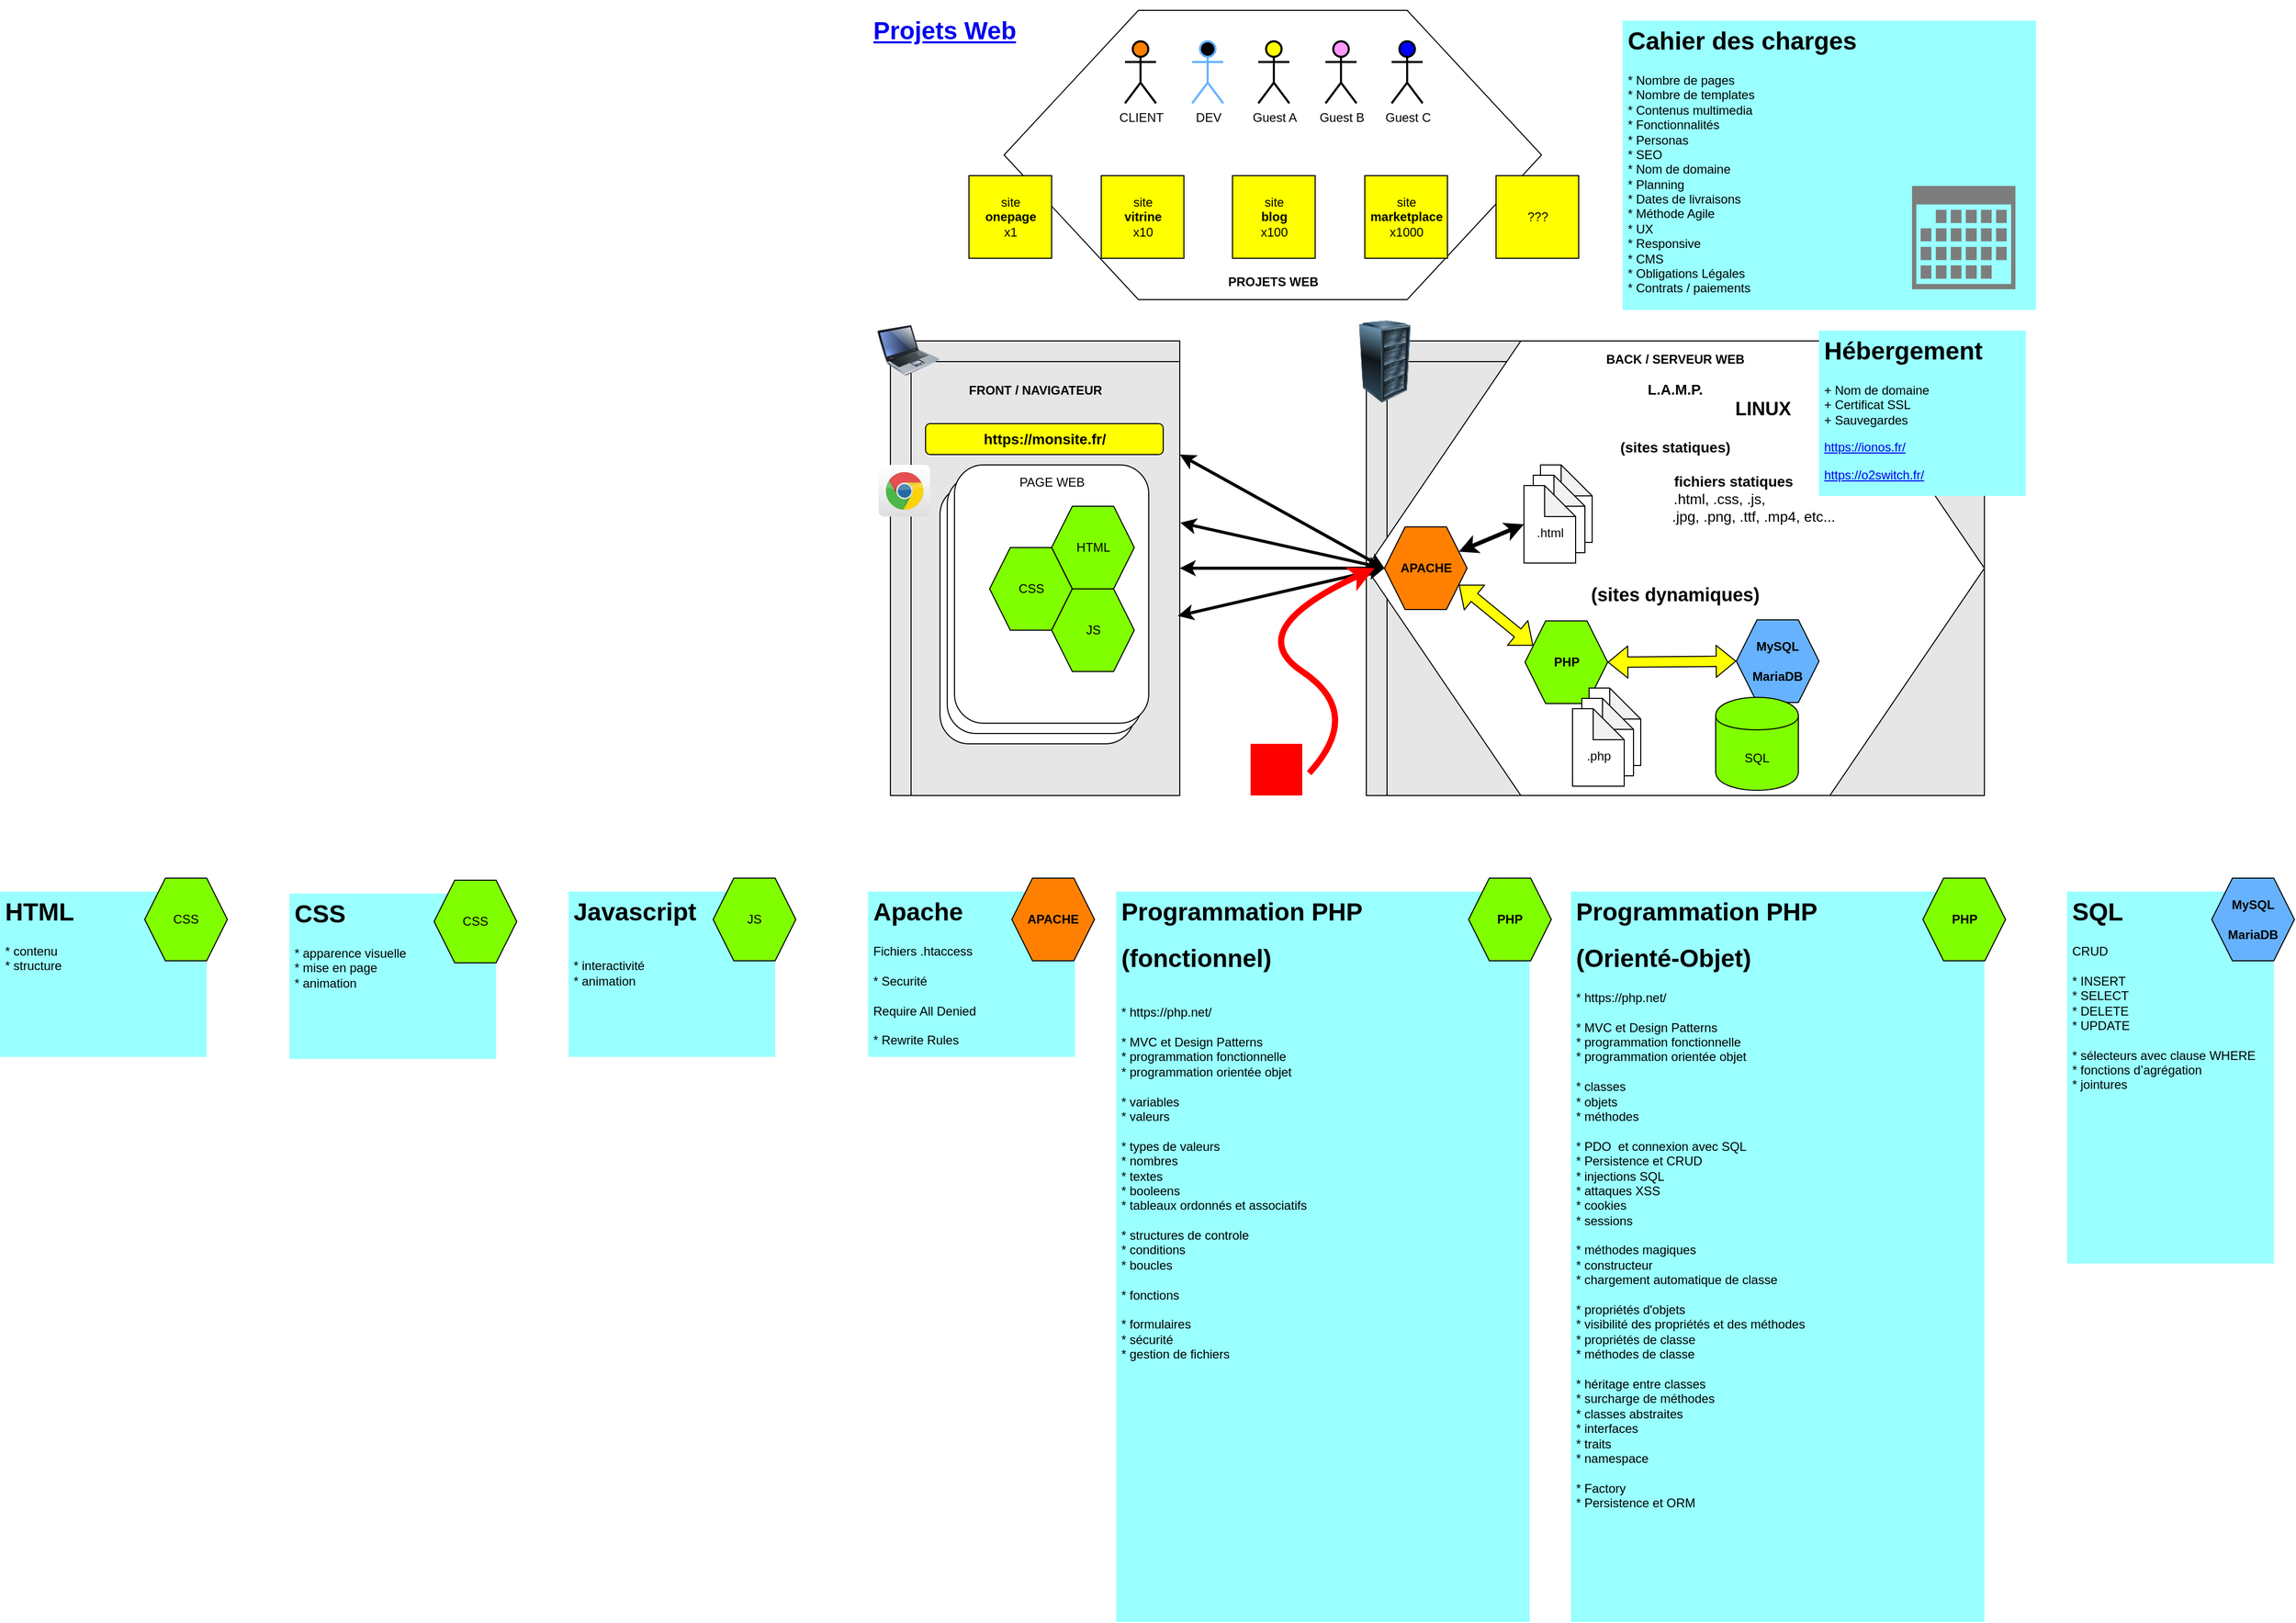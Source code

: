 <mxfile version="11.1.4" type="github"><diagram id="LGQ7TNda4Uk3I0i9Ta8V" name="projets-web"><mxGraphModel dx="2591" dy="785" grid="1" gridSize="10" guides="1" tooltips="1" connect="1" arrows="1" fold="1" page="1" pageScale="1" pageWidth="1169" pageHeight="827" math="0" shadow="0"><root><mxCell id="set0dshyqt2aYuOHUI5C-0"/><mxCell id="set0dshyqt2aYuOHUI5C-1" parent="set0dshyqt2aYuOHUI5C-0"/><mxCell id="zWEHrAFTo1xGrfuwHrVw-11" value="&lt;b&gt;FRONT / NAVIGATEUR&lt;br&gt;&lt;/b&gt;&lt;br&gt;&lt;br&gt;&lt;br&gt;&lt;br&gt;&lt;br&gt;&lt;br&gt;&lt;br&gt;&lt;br&gt;&lt;br&gt;&lt;br&gt;&lt;br&gt;&lt;br&gt;&lt;br&gt;&lt;br&gt;&lt;br&gt;&lt;br&gt;&lt;br&gt;&lt;br&gt;&lt;br&gt;&lt;br&gt;&lt;br&gt;&lt;br&gt;&lt;br&gt;&lt;br&gt;" style="shape=internalStorage;whiteSpace=wrap;html=1;backgroundOutline=1;fillColor=#E6E6E6;" parent="set0dshyqt2aYuOHUI5C-1" vertex="1"><mxGeometry x="61.5" y="360" width="280" height="440" as="geometry"/></mxCell><mxCell id="zWEHrAFTo1xGrfuwHrVw-12" value="" style="shape=internalStorage;whiteSpace=wrap;html=1;backgroundOutline=1;fillColor=#E6E6E6;" parent="set0dshyqt2aYuOHUI5C-1" vertex="1"><mxGeometry x="522" y="360" width="598" height="440" as="geometry"/></mxCell><mxCell id="PfbNOeLeNPkYObR6o-dw-0" value="&lt;b&gt;BACK / SERVEUR WEB&lt;br&gt;&lt;br&gt;&lt;font style=&quot;font-size: 14px&quot;&gt;L.A.M.P.&lt;br&gt;&lt;/font&gt;&lt;/b&gt;&lt;font&gt;&lt;b style=&quot;font-size: 18px&quot;&gt;&amp;nbsp; &amp;nbsp; &amp;nbsp; &amp;nbsp; &amp;nbsp; &amp;nbsp; &amp;nbsp; &amp;nbsp; &amp;nbsp; &amp;nbsp; &amp;nbsp; &amp;nbsp; &amp;nbsp; &amp;nbsp; &amp;nbsp; &amp;nbsp; &amp;nbsp; LINUX&lt;br&gt;&lt;/b&gt;&lt;font style=&quot;font-size: 14px&quot;&gt;&lt;b&gt;&lt;br&gt;(sites statiques)&lt;br&gt;&lt;br&gt;&amp;nbsp; &amp;nbsp; &amp;nbsp; &amp;nbsp; &amp;nbsp; &amp;nbsp; &amp;nbsp; &amp;nbsp; &amp;nbsp; &amp;nbsp; &amp;nbsp; &amp;nbsp; &amp;nbsp; &amp;nbsp; &amp;nbsp;fichiers statiques&lt;br&gt;&lt;/b&gt;&amp;nbsp; &amp;nbsp; &amp;nbsp; &amp;nbsp; &amp;nbsp; &amp;nbsp; &amp;nbsp; &amp;nbsp; &amp;nbsp; &amp;nbsp; &amp;nbsp; .html, .css, .js, &lt;br&gt;&amp;nbsp; &amp;nbsp; &amp;nbsp; &amp;nbsp; &amp;nbsp; &amp;nbsp; &amp;nbsp; &amp;nbsp; &amp;nbsp; &amp;nbsp; &amp;nbsp; &amp;nbsp; &amp;nbsp; &amp;nbsp; &amp;nbsp; &amp;nbsp; &amp;nbsp; &amp;nbsp; &amp;nbsp; &amp;nbsp;.jpg, .png, .ttf, .mp4, etc...&lt;br&gt;&lt;/font&gt;&lt;br&gt;&lt;br&gt;&lt;br&gt;&lt;br&gt;&lt;font style=&quot;font-size: 18px&quot;&gt;&lt;b&gt;(sites dynamiques)&lt;br&gt;&lt;/b&gt;&lt;/font&gt;&lt;/font&gt;&lt;br&gt;&lt;br&gt;&lt;br&gt;&lt;br&gt;&lt;br&gt;&lt;br&gt;&lt;br&gt;&lt;br&gt;&lt;br&gt;&lt;br&gt;&lt;br&gt;&lt;br&gt;" style="shape=hexagon;perimeter=hexagonPerimeter2;whiteSpace=wrap;html=1;" vertex="1" parent="set0dshyqt2aYuOHUI5C-1"><mxGeometry x="522" y="360" width="598" height="440" as="geometry"/></mxCell><mxCell id="zWEHrAFTo1xGrfuwHrVw-24" value="&lt;br&gt;&lt;br&gt;&lt;br&gt;&lt;br&gt;&lt;br&gt;&lt;br&gt;&lt;br&gt;&lt;br&gt;&lt;br&gt;&lt;br&gt;&lt;br&gt;&lt;br&gt;&lt;br&gt;&lt;br&gt;&lt;br&gt;&lt;br&gt;&lt;br&gt;&lt;b&gt;PROJETS WEB&lt;/b&gt;" style="shape=hexagon;perimeter=hexagonPerimeter2;whiteSpace=wrap;html=1;" parent="set0dshyqt2aYuOHUI5C-1" vertex="1"><mxGeometry x="171.5" y="40" width="520" height="280" as="geometry"/></mxCell><mxCell id="zWEHrAFTo1xGrfuwHrVw-0" value="site &lt;br&gt;&lt;b&gt;vitrine&lt;br&gt;&lt;/b&gt;x10" style="whiteSpace=wrap;html=1;aspect=fixed;fillColor=#FFFF00;" parent="set0dshyqt2aYuOHUI5C-1" vertex="1"><mxGeometry x="265.5" y="200" width="80" height="80" as="geometry"/></mxCell><mxCell id="zWEHrAFTo1xGrfuwHrVw-1" value="site &lt;br&gt;&lt;b&gt;blog&lt;br&gt;&lt;/b&gt;x100" style="whiteSpace=wrap;html=1;aspect=fixed;fillColor=#FFFF00;" parent="set0dshyqt2aYuOHUI5C-1" vertex="1"><mxGeometry x="392.5" y="200" width="80" height="80" as="geometry"/></mxCell><mxCell id="zWEHrAFTo1xGrfuwHrVw-2" value="site &lt;br&gt;&lt;b&gt;onepage&lt;br&gt;&lt;/b&gt;x1" style="whiteSpace=wrap;html=1;aspect=fixed;fillColor=#FFFF00;" parent="set0dshyqt2aYuOHUI5C-1" vertex="1"><mxGeometry x="137.5" y="200" width="80" height="80" as="geometry"/></mxCell><mxCell id="zWEHrAFTo1xGrfuwHrVw-3" value="site &lt;b&gt;marketplace&lt;/b&gt;&lt;br&gt;x1000" style="whiteSpace=wrap;html=1;aspect=fixed;fillColor=#FFFF00;" parent="set0dshyqt2aYuOHUI5C-1" vertex="1"><mxGeometry x="520.5" y="200" width="80" height="80" as="geometry"/></mxCell><mxCell id="zWEHrAFTo1xGrfuwHrVw-4" value="CLIENT" style="shape=umlActor;verticalLabelPosition=bottom;labelBackgroundColor=#ffffff;verticalAlign=top;html=1;outlineConnect=0;fillColor=#FF8000;strokeWidth=2;" parent="set0dshyqt2aYuOHUI5C-1" vertex="1"><mxGeometry x="288.5" y="70" width="30" height="60" as="geometry"/></mxCell><mxCell id="zWEHrAFTo1xGrfuwHrVw-5" value="DEV" style="shape=umlActor;verticalLabelPosition=bottom;labelBackgroundColor=#ffffff;verticalAlign=top;html=1;outlineConnect=0;strokeColor=#66B2FF;fillColor=#000000;strokeWidth=2;" parent="set0dshyqt2aYuOHUI5C-1" vertex="1"><mxGeometry x="353.5" y="70" width="30" height="60" as="geometry"/></mxCell><mxCell id="zWEHrAFTo1xGrfuwHrVw-13" value="&lt;b&gt;APACHE&lt;/b&gt;" style="shape=hexagon;perimeter=hexagonPerimeter2;whiteSpace=wrap;html=1;fillColor=#FF8000;" parent="set0dshyqt2aYuOHUI5C-1" vertex="1"><mxGeometry x="539.5" y="540" width="80" height="80" as="geometry"/></mxCell><mxCell id="zWEHrAFTo1xGrfuwHrVw-18" value="Guest A" style="shape=umlActor;verticalLabelPosition=bottom;labelBackgroundColor=#ffffff;verticalAlign=top;html=1;outlineConnect=0;fillColor=#FFFF00;strokeWidth=2;" parent="set0dshyqt2aYuOHUI5C-1" vertex="1"><mxGeometry x="417.5" y="70" width="30" height="60" as="geometry"/></mxCell><mxCell id="zWEHrAFTo1xGrfuwHrVw-19" value="Guest C" style="shape=umlActor;verticalLabelPosition=bottom;labelBackgroundColor=#ffffff;verticalAlign=top;html=1;outlineConnect=0;fillColor=#0000FF;strokeWidth=2;" parent="set0dshyqt2aYuOHUI5C-1" vertex="1"><mxGeometry x="546.5" y="70" width="30" height="60" as="geometry"/></mxCell><mxCell id="zWEHrAFTo1xGrfuwHrVw-20" value="Guest B" style="shape=umlActor;verticalLabelPosition=bottom;labelBackgroundColor=#ffffff;verticalAlign=top;html=1;outlineConnect=0;fillColor=#FF99FF;strokeWidth=2;" parent="set0dshyqt2aYuOHUI5C-1" vertex="1"><mxGeometry x="482.5" y="70" width="30" height="60" as="geometry"/></mxCell><mxCell id="PfbNOeLeNPkYObR6o-dw-2" value="" style="endArrow=classic;startArrow=classic;html=1;entryX=0;entryY=0.5;entryDx=0;entryDy=0;exitX=1;exitY=0.25;exitDx=0;exitDy=0;strokeWidth=3;" edge="1" parent="set0dshyqt2aYuOHUI5C-1" source="zWEHrAFTo1xGrfuwHrVw-11" target="zWEHrAFTo1xGrfuwHrVw-13"><mxGeometry width="50" height="50" relative="1" as="geometry"><mxPoint x="61.5" y="870" as="sourcePoint"/><mxPoint x="111.5" y="820" as="targetPoint"/></mxGeometry></mxCell><mxCell id="PfbNOeLeNPkYObR6o-dw-3" value="" style="endArrow=classic;startArrow=classic;html=1;exitX=0.993;exitY=0.605;exitDx=0;exitDy=0;exitPerimeter=0;entryX=0;entryY=0.5;entryDx=0;entryDy=0;strokeWidth=3;" edge="1" parent="set0dshyqt2aYuOHUI5C-1" source="zWEHrAFTo1xGrfuwHrVw-11" target="zWEHrAFTo1xGrfuwHrVw-13"><mxGeometry width="50" height="50" relative="1" as="geometry"><mxPoint x="348.42" y="571.2" as="sourcePoint"/><mxPoint x="521.5" y="600" as="targetPoint"/></mxGeometry></mxCell><mxCell id="PfbNOeLeNPkYObR6o-dw-4" value="" style="endArrow=classic;startArrow=classic;html=1;entryX=0;entryY=0.5;entryDx=0;entryDy=0;exitX=1;exitY=0.5;exitDx=0;exitDy=0;strokeWidth=3;" edge="1" parent="set0dshyqt2aYuOHUI5C-1" source="zWEHrAFTo1xGrfuwHrVw-11" target="zWEHrAFTo1xGrfuwHrVw-13"><mxGeometry width="50" height="50" relative="1" as="geometry"><mxPoint x="348.42" y="571.2" as="sourcePoint"/><mxPoint x="531.5" y="610" as="targetPoint"/></mxGeometry></mxCell><mxCell id="PfbNOeLeNPkYObR6o-dw-8" value="" style="shape=flexArrow;endArrow=classic;startArrow=classic;html=1;entryX=0;entryY=0.25;entryDx=0;entryDy=0;exitX=1;exitY=0.75;exitDx=0;exitDy=0;fillColor=#FFFF00;" edge="1" parent="set0dshyqt2aYuOHUI5C-1" source="zWEHrAFTo1xGrfuwHrVw-13" target="zWEHrAFTo1xGrfuwHrVw-9"><mxGeometry width="50" height="50" relative="1" as="geometry"><mxPoint x="61.5" y="870" as="sourcePoint"/><mxPoint x="111.5" y="820" as="targetPoint"/></mxGeometry></mxCell><mxCell id="PfbNOeLeNPkYObR6o-dw-31" value="" style="group" vertex="1" connectable="0" parent="set0dshyqt2aYuOHUI5C-1"><mxGeometry x="674.5" y="480" width="66" height="95" as="geometry"/></mxCell><mxCell id="PfbNOeLeNPkYObR6o-dw-32" value="" style="shape=note;whiteSpace=wrap;html=1;backgroundOutline=1;darkOpacity=0.05;" vertex="1" parent="PfbNOeLeNPkYObR6o-dw-31"><mxGeometry x="16" width="50" height="75" as="geometry"/></mxCell><mxCell id="PfbNOeLeNPkYObR6o-dw-33" value="" style="shape=note;whiteSpace=wrap;html=1;backgroundOutline=1;darkOpacity=0.05;" vertex="1" parent="PfbNOeLeNPkYObR6o-dw-31"><mxGeometry x="9" y="10" width="50" height="75" as="geometry"/></mxCell><mxCell id="PfbNOeLeNPkYObR6o-dw-34" value="&lt;br&gt;.html" style="shape=note;whiteSpace=wrap;html=1;backgroundOutline=1;darkOpacity=0.05;" vertex="1" parent="PfbNOeLeNPkYObR6o-dw-31"><mxGeometry y="20" width="50" height="75" as="geometry"/></mxCell><mxCell id="PfbNOeLeNPkYObR6o-dw-36" value="" style="endArrow=classic;startArrow=classic;html=1;fillColor=#FFFF00;entryX=0;entryY=0.5;entryDx=0;entryDy=0;entryPerimeter=0;exitX=1;exitY=0.25;exitDx=0;exitDy=0;strokeWidth=4;" edge="1" parent="set0dshyqt2aYuOHUI5C-1" source="zWEHrAFTo1xGrfuwHrVw-13" target="PfbNOeLeNPkYObR6o-dw-34"><mxGeometry width="50" height="50" relative="1" as="geometry"><mxPoint x="61.5" y="870" as="sourcePoint"/><mxPoint x="111.5" y="820" as="targetPoint"/></mxGeometry></mxCell><mxCell id="PfbNOeLeNPkYObR6o-dw-40" value="???" style="whiteSpace=wrap;html=1;aspect=fixed;fillColor=#FFFF00;" vertex="1" parent="set0dshyqt2aYuOHUI5C-1"><mxGeometry x="647.5" y="200" width="80" height="80" as="geometry"/></mxCell><mxCell id="PfbNOeLeNPkYObR6o-dw-41" value="" style="dashed=0;outlineConnect=0;html=1;align=center;labelPosition=center;verticalLabelPosition=bottom;verticalAlign=top;shape=mxgraph.webicons.chrome;fillColor=#FFFFFF;gradientColor=#DFDEDE;aspect=fixed;" vertex="1" parent="set0dshyqt2aYuOHUI5C-1"><mxGeometry x="50" y="480" width="50" height="50" as="geometry"/></mxCell><mxCell id="PfbNOeLeNPkYObR6o-dw-42" value="" style="shape=image;html=1;verticalAlign=top;verticalLabelPosition=bottom;labelBackgroundColor=#ffffff;imageAspect=0;aspect=fixed;image=https://cdn1.iconfinder.com/data/icons/social-shade-rounded-rects/512/firefox-128.png;fillColor=#E6E6E6;" vertex="1" parent="set0dshyqt2aYuOHUI5C-1"><mxGeometry x="50" y="530" width="40" height="40" as="geometry"/></mxCell><mxCell id="PfbNOeLeNPkYObR6o-dw-44" value="" style="shape=image;html=1;verticalAlign=top;verticalLabelPosition=bottom;labelBackgroundColor=#ffffff;imageAspect=0;aspect=fixed;image=https://cdn0.iconfinder.com/data/icons/kameleon-free-pack-rounded/110/Smartphone-Message-128.png;fillColor=#E6E6E6;" vertex="1" parent="set0dshyqt2aYuOHUI5C-1"><mxGeometry x="312" y="340" width="60" height="60" as="geometry"/></mxCell><mxCell id="PfbNOeLeNPkYObR6o-dw-45" value="" style="image;html=1;labelBackgroundColor=#ffffff;image=img/lib/clip_art/computers/Laptop_128x128.png;fillColor=#E6E6E6;" vertex="1" parent="set0dshyqt2aYuOHUI5C-1"><mxGeometry x="49" y="339" width="60" height="60" as="geometry"/></mxCell><mxCell id="PfbNOeLeNPkYObR6o-dw-7" value="PAGE WEB&lt;br&gt;&lt;br&gt;&lt;br&gt;&lt;br&gt;&lt;br&gt;&lt;br&gt;&lt;br&gt;&lt;br&gt;&lt;br&gt;&lt;br&gt;&lt;br&gt;&lt;br&gt;&lt;br&gt;&lt;br&gt;&lt;br&gt;&lt;br&gt;" style="rounded=1;whiteSpace=wrap;html=1;" vertex="1" parent="set0dshyqt2aYuOHUI5C-1"><mxGeometry x="109.5" y="500" width="188" height="250" as="geometry"/></mxCell><mxCell id="PfbNOeLeNPkYObR6o-dw-6" value="PAGE WEB&lt;br&gt;&lt;br&gt;&lt;br&gt;&lt;br&gt;&lt;br&gt;&lt;br&gt;&lt;br&gt;&lt;br&gt;&lt;br&gt;&lt;br&gt;&lt;br&gt;&lt;br&gt;&lt;br&gt;&lt;br&gt;&lt;br&gt;&lt;br&gt;" style="rounded=1;whiteSpace=wrap;html=1;" vertex="1" parent="set0dshyqt2aYuOHUI5C-1"><mxGeometry x="116.5" y="490" width="188" height="250" as="geometry"/></mxCell><mxCell id="PfbNOeLeNPkYObR6o-dw-5" value="PAGE WEB&lt;br&gt;&lt;br&gt;&lt;br&gt;&lt;br&gt;&lt;br&gt;&lt;br&gt;&lt;br&gt;&lt;br&gt;&lt;br&gt;&lt;br&gt;&lt;br&gt;&lt;br&gt;&lt;br&gt;&lt;br&gt;&lt;br&gt;&lt;br&gt;" style="rounded=1;whiteSpace=wrap;html=1;" vertex="1" parent="set0dshyqt2aYuOHUI5C-1"><mxGeometry x="123.5" y="480" width="188" height="250" as="geometry"/></mxCell><mxCell id="zWEHrAFTo1xGrfuwHrVw-6" value="HTML" style="shape=hexagon;perimeter=hexagonPerimeter2;whiteSpace=wrap;html=1;fillColor=#80FF00;" parent="set0dshyqt2aYuOHUI5C-1" vertex="1"><mxGeometry x="217.5" y="520" width="80" height="80" as="geometry"/></mxCell><mxCell id="zWEHrAFTo1xGrfuwHrVw-7" value="CSS" style="shape=hexagon;perimeter=hexagonPerimeter2;whiteSpace=wrap;html=1;fillColor=#80FF00;" parent="set0dshyqt2aYuOHUI5C-1" vertex="1"><mxGeometry x="157.5" y="560" width="80" height="80" as="geometry"/></mxCell><mxCell id="zWEHrAFTo1xGrfuwHrVw-8" value="JS" style="shape=hexagon;perimeter=hexagonPerimeter2;whiteSpace=wrap;html=1;fillColor=#80FF00;" parent="set0dshyqt2aYuOHUI5C-1" vertex="1"><mxGeometry x="217.5" y="600" width="80" height="80" as="geometry"/></mxCell><mxCell id="zWEHrAFTo1xGrfuwHrVw-9" value="&lt;b&gt;PHP&lt;/b&gt;" style="shape=hexagon;perimeter=hexagonPerimeter2;whiteSpace=wrap;html=1;fillColor=#80FF00;" parent="set0dshyqt2aYuOHUI5C-1" vertex="1"><mxGeometry x="675.5" y="631" width="80" height="80" as="geometry"/></mxCell><mxCell id="PfbNOeLeNPkYObR6o-dw-9" value="" style="shape=flexArrow;endArrow=classic;startArrow=classic;html=1;entryX=0;entryY=0.5;entryDx=0;entryDy=0;exitX=1;exitY=0.5;exitDx=0;exitDy=0;fillColor=#FFFF00;" edge="1" parent="set0dshyqt2aYuOHUI5C-1" source="zWEHrAFTo1xGrfuwHrVw-9" target="zWEHrAFTo1xGrfuwHrVw-10"><mxGeometry width="50" height="50" relative="1" as="geometry"><mxPoint x="76.5" y="898" as="sourcePoint"/><mxPoint x="126.5" y="848" as="targetPoint"/></mxGeometry></mxCell><mxCell id="zWEHrAFTo1xGrfuwHrVw-10" value="&lt;b&gt;MySQL&lt;br&gt;&lt;br&gt;MariaDB&lt;/b&gt;" style="shape=hexagon;perimeter=hexagonPerimeter2;whiteSpace=wrap;html=1;fillColor=#66B2FF;" parent="set0dshyqt2aYuOHUI5C-1" vertex="1"><mxGeometry x="880" y="630" width="80" height="80" as="geometry"/></mxCell><mxCell id="PfbNOeLeNPkYObR6o-dw-10" value="SQL" style="shape=cylinder;whiteSpace=wrap;html=1;boundedLbl=1;backgroundOutline=1;fillColor=#80FF00;" vertex="1" parent="set0dshyqt2aYuOHUI5C-1"><mxGeometry x="860" y="705" width="80" height="90" as="geometry"/></mxCell><mxCell id="PfbNOeLeNPkYObR6o-dw-55" value="&lt;b&gt;&lt;font style=&quot;font-size: 14px&quot;&gt;https://monsite.fr/&lt;/font&gt;&lt;/b&gt;" style="rounded=1;whiteSpace=wrap;html=1;fillColor=#FFFF00;" vertex="1" parent="set0dshyqt2aYuOHUI5C-1"><mxGeometry x="95.5" y="440" width="230" height="30" as="geometry"/></mxCell><mxCell id="PfbNOeLeNPkYObR6o-dw-56" value="" style="endArrow=classic;startArrow=classic;html=1;entryX=0;entryY=0.5;entryDx=0;entryDy=0;exitX=1.002;exitY=0.4;exitDx=0;exitDy=0;exitPerimeter=0;strokeWidth=3;" edge="1" parent="set0dshyqt2aYuOHUI5C-1" source="zWEHrAFTo1xGrfuwHrVw-11" target="zWEHrAFTo1xGrfuwHrVw-13"><mxGeometry width="50" height="50" relative="1" as="geometry"><mxPoint x="352.9" y="411.8" as="sourcePoint"/><mxPoint x="549.5" y="590" as="targetPoint"/></mxGeometry></mxCell><mxCell id="PfbNOeLeNPkYObR6o-dw-57" value="" style="image;html=1;labelBackgroundColor=#ffffff;image=img/lib/clip_art/computers/Server_Rack_128x128.png;fillColor=#FFFF00;" vertex="1" parent="set0dshyqt2aYuOHUI5C-1"><mxGeometry x="500" y="340" width="80" height="80" as="geometry"/></mxCell><mxCell id="PfbNOeLeNPkYObR6o-dw-67" value="" style="shape=image;html=1;verticalAlign=top;verticalLabelPosition=bottom;labelBackgroundColor=#ffffff;imageAspect=0;aspect=fixed;image=https://cdn1.iconfinder.com/data/icons/customicondesign-office-shadow/128/Generate-tables.png;strokeColor=#FF0000;strokeWidth=2;fillColor=#FF0000;fontColor=#FF0000;" vertex="1" parent="set0dshyqt2aYuOHUI5C-1"><mxGeometry x="910" y="690" width="80" height="80" as="geometry"/></mxCell><mxCell id="PfbNOeLeNPkYObR6o-dw-30" value="" style="group" vertex="1" connectable="0" parent="set0dshyqt2aYuOHUI5C-1"><mxGeometry x="721.5" y="696" width="99.5" height="95" as="geometry"/></mxCell><mxCell id="PfbNOeLeNPkYObR6o-dw-11" value="" style="shape=note;whiteSpace=wrap;html=1;backgroundOutline=1;darkOpacity=0.05;" vertex="1" parent="PfbNOeLeNPkYObR6o-dw-30"><mxGeometry x="16" width="50" height="75" as="geometry"/></mxCell><mxCell id="PfbNOeLeNPkYObR6o-dw-12" value="" style="shape=note;whiteSpace=wrap;html=1;backgroundOutline=1;darkOpacity=0.05;" vertex="1" parent="PfbNOeLeNPkYObR6o-dw-30"><mxGeometry x="9" y="10" width="50" height="75" as="geometry"/></mxCell><mxCell id="PfbNOeLeNPkYObR6o-dw-13" value="&lt;br&gt;.php" style="shape=note;whiteSpace=wrap;html=1;backgroundOutline=1;darkOpacity=0.05;" vertex="1" parent="PfbNOeLeNPkYObR6o-dw-30"><mxGeometry y="20" width="50" height="75" as="geometry"/></mxCell><mxCell id="PfbNOeLeNPkYObR6o-dw-74" value="" style="shape=image;html=1;verticalAlign=top;verticalLabelPosition=bottom;labelBackgroundColor=#ffffff;imageAspect=0;aspect=fixed;image=https://cdn1.iconfinder.com/data/icons/bokbokstars-121-classic-stock-icons-1/128/gear-set.png;strokeColor=#FF0000;strokeWidth=2;fillColor=#FF0000;fontColor=#FF0000;" vertex="1" parent="set0dshyqt2aYuOHUI5C-1"><mxGeometry x="631.5" y="670" width="60" height="60" as="geometry"/></mxCell><mxCell id="PfbNOeLeNPkYObR6o-dw-72" value="" style="shape=image;html=1;verticalAlign=top;verticalLabelPosition=bottom;labelBackgroundColor=#ffffff;imageAspect=0;aspect=fixed;image=https://cdn1.iconfinder.com/data/icons/bokbokstars-121-classic-stock-icons-1/128/gear-set.png;strokeColor=#FF0000;strokeWidth=2;fillColor=#FF0000;fontColor=#FF0000;" vertex="1" parent="set0dshyqt2aYuOHUI5C-1"><mxGeometry x="668.5" y="680" width="80" height="80" as="geometry"/></mxCell><mxCell id="PfbNOeLeNPkYObR6o-dw-76" value="&lt;h1&gt;Cahier des charges&lt;/h1&gt;&lt;div&gt;* Nombre de pages&lt;/div&gt;&lt;div&gt;* Nombre de templates&lt;/div&gt;&lt;div&gt;* Contenus multimedia&lt;/div&gt;&lt;div&gt;* Fonctionnalités&lt;/div&gt;&lt;div&gt;* Personas&lt;/div&gt;&lt;div&gt;&lt;span&gt;* SEO&lt;/span&gt;&lt;br&gt;&lt;/div&gt;&lt;div&gt;&lt;span&gt;* Nom de domaine&lt;/span&gt;&lt;br&gt;&lt;/div&gt;&lt;div&gt;* Planning&lt;/div&gt;&lt;div&gt;* Dates de livraisons&lt;/div&gt;&lt;div&gt;* Méthode Agile&lt;/div&gt;&lt;div&gt;&lt;span&gt;* UX&lt;/span&gt;&lt;br&gt;&lt;/div&gt;&lt;div&gt;* Responsive&lt;/div&gt;&lt;div&gt;* CMS&lt;/div&gt;&lt;div&gt;* Obligations Légales&lt;/div&gt;&lt;div&gt;* Contrats / paiements&lt;/div&gt;&lt;div&gt;&lt;br&gt;&lt;/div&gt;" style="text;html=1;strokeColor=none;fillColor=#99FFFF;spacing=5;spacingTop=-20;whiteSpace=wrap;overflow=hidden;rounded=0;" vertex="1" parent="set0dshyqt2aYuOHUI5C-1"><mxGeometry x="770" y="50" width="400" height="280" as="geometry"/></mxCell><mxCell id="PfbNOeLeNPkYObR6o-dw-46" value="Cours" parent="set0dshyqt2aYuOHUI5C-0"/><mxCell id="PfbNOeLeNPkYObR6o-dw-47" value="&lt;h1&gt;Hébergement&lt;/h1&gt;&lt;div&gt;+ Nom de domaine&lt;/div&gt;&lt;div&gt;+ Certificat SSL&lt;/div&gt;&lt;div&gt;+ Sauvegardes&lt;/div&gt;&lt;p&gt;&lt;a href=&quot;https://ionos.fr/&quot;&gt;https://ionos.fr/&lt;/a&gt;&lt;/p&gt;&lt;p&gt;&lt;a href=&quot;https://o2switch.fr/&quot;&gt;https://o2switch.fr/&lt;/a&gt;&lt;/p&gt;&lt;p&gt;&lt;br&gt;&lt;/p&gt;" style="text;html=1;strokeColor=none;fillColor=#99FFFF;spacing=5;spacingTop=-20;whiteSpace=wrap;overflow=hidden;rounded=0;" vertex="1" parent="PfbNOeLeNPkYObR6o-dw-46"><mxGeometry x="960" y="350" width="200" height="160" as="geometry"/></mxCell><mxCell id="PfbNOeLeNPkYObR6o-dw-50" value="&lt;h1&gt;&lt;span&gt;&lt;a href=&quot;https://workodin.com/formation&quot;&gt;Projets Web&lt;/a&gt;&lt;/span&gt;&lt;/h1&gt;&lt;div&gt;&lt;br&gt;&lt;/div&gt;" style="text;html=1;strokeColor=none;fillColor=none;spacing=5;spacingTop=-20;whiteSpace=wrap;overflow=hidden;rounded=0;" vertex="1" parent="PfbNOeLeNPkYObR6o-dw-46"><mxGeometry x="40" y="40" width="200" height="200" as="geometry"/></mxCell><mxCell id="PfbNOeLeNPkYObR6o-dw-53" value="" style="shadow=0;dashed=0;html=1;strokeColor=none;labelPosition=center;verticalLabelPosition=bottom;verticalAlign=top;align=center;shape=mxgraph.mscae.general.calendar;fillColor=#7D7D7D;pointerEvents=1;" vertex="1" parent="PfbNOeLeNPkYObR6o-dw-46"><mxGeometry x="1050" y="210" width="100" height="100" as="geometry"/></mxCell><mxCell id="PfbNOeLeNPkYObR6o-dw-83" value="" style="group" vertex="1" connectable="0" parent="PfbNOeLeNPkYObR6o-dw-46"><mxGeometry x="40" y="880" width="219" height="173" as="geometry"/></mxCell><mxCell id="PfbNOeLeNPkYObR6o-dw-78" value="&lt;h1&gt;Apache&lt;/h1&gt;&lt;div&gt;Fichiers .htaccess&lt;/div&gt;&lt;div&gt;&lt;br&gt;&lt;/div&gt;&lt;div&gt;* Securité&lt;/div&gt;&lt;div&gt;&lt;br&gt;&lt;/div&gt;&lt;div&gt;Require All Denied&lt;/div&gt;&lt;div&gt;&lt;br&gt;&lt;/div&gt;&lt;div&gt;* Rewrite Rules&lt;/div&gt;" style="text;html=1;strokeColor=none;fillColor=#99FFFF;spacing=5;spacingTop=-20;whiteSpace=wrap;overflow=hidden;rounded=0;" vertex="1" parent="PfbNOeLeNPkYObR6o-dw-83"><mxGeometry y="13" width="200" height="160" as="geometry"/></mxCell><mxCell id="PfbNOeLeNPkYObR6o-dw-80" value="&lt;b&gt;APACHE&lt;/b&gt;" style="shape=hexagon;perimeter=hexagonPerimeter2;whiteSpace=wrap;html=1;fillColor=#FF8000;" vertex="1" parent="PfbNOeLeNPkYObR6o-dw-83"><mxGeometry x="139" width="80" height="80" as="geometry"/></mxCell><mxCell id="PfbNOeLeNPkYObR6o-dw-85" value="" style="group" vertex="1" connectable="0" parent="PfbNOeLeNPkYObR6o-dw-46"><mxGeometry x="1200" y="880" width="220" height="373" as="geometry"/></mxCell><mxCell id="PfbNOeLeNPkYObR6o-dw-79" value="&lt;h1&gt;&lt;span&gt;SQL&lt;/span&gt;&lt;/h1&gt;&lt;div&gt;CRUD&lt;/div&gt;&lt;div&gt;&lt;br&gt;&lt;/div&gt;&lt;div&gt;* INSERT&lt;/div&gt;&lt;div&gt;* SELECT&lt;/div&gt;&lt;div&gt;* DELETE&lt;/div&gt;&lt;div&gt;* UPDATE&lt;/div&gt;&lt;div&gt;&lt;br&gt;&lt;/div&gt;&lt;div&gt;* sélecteurs avec clause WHERE&lt;/div&gt;&lt;div&gt;* fonctions d’agrégation&lt;/div&gt;&lt;div&gt;* jointures&lt;/div&gt;" style="text;html=1;strokeColor=none;fillColor=#99FFFF;spacing=5;spacingTop=-20;whiteSpace=wrap;overflow=hidden;rounded=0;" vertex="1" parent="PfbNOeLeNPkYObR6o-dw-85"><mxGeometry y="13" width="200" height="360" as="geometry"/></mxCell><mxCell id="PfbNOeLeNPkYObR6o-dw-82" value="&lt;b&gt;MySQL&lt;br&gt;&lt;br&gt;MariaDB&lt;/b&gt;" style="shape=hexagon;perimeter=hexagonPerimeter2;whiteSpace=wrap;html=1;fillColor=#66B2FF;" vertex="1" parent="PfbNOeLeNPkYObR6o-dw-85"><mxGeometry x="140" width="80" height="80" as="geometry"/></mxCell><mxCell id="PfbNOeLeNPkYObR6o-dw-87" value="&lt;h1&gt;&lt;span&gt;Programmation PHP&amp;nbsp;&lt;/span&gt;&lt;/h1&gt;&lt;h1&gt;&lt;span&gt;(Orienté-Objet)&lt;/span&gt;&lt;/h1&gt;&lt;div&gt;&lt;span&gt;* https://php.net/&lt;/span&gt;&lt;/div&gt;&lt;div&gt;&lt;span&gt;&lt;br&gt;&lt;/span&gt;&lt;/div&gt;&lt;div&gt;&lt;span&gt;* MVC et Design Patterns&lt;/span&gt;&lt;/div&gt;&lt;div&gt;&lt;span&gt;* programmation fonctionnelle&lt;/span&gt;&lt;br&gt;&lt;/div&gt;&lt;div&gt;&lt;span style=&quot;font-size: 12px ; font-weight: 400&quot;&gt;* programmation orientée objet&lt;/span&gt;&lt;/div&gt;&lt;div&gt;&lt;span style=&quot;font-size: 12px ; font-weight: 400&quot;&gt;&lt;br&gt;&lt;/span&gt;&lt;/div&gt;&lt;div&gt;&lt;span&gt;* classes&lt;/span&gt;&lt;br&gt;&lt;/div&gt;&lt;div&gt;&lt;span style=&quot;font-size: 12px ; font-weight: 400&quot;&gt;* objets&lt;/span&gt;&lt;/div&gt;&lt;div&gt;&lt;span style=&quot;font-size: 12px ; font-weight: 400&quot;&gt;* méthodes&lt;/span&gt;&lt;/div&gt;&lt;div&gt;&lt;span style=&quot;font-size: 12px ; font-weight: 400&quot;&gt;&lt;br&gt;&lt;/span&gt;&lt;/div&gt;&lt;div&gt;&lt;div&gt;* PDO&amp;nbsp; et connexion avec SQL&lt;/div&gt;&lt;div&gt;* Persistence et CRUD&lt;/div&gt;&lt;div&gt;* injections SQL&lt;/div&gt;&lt;div&gt;* attaques XSS&lt;/div&gt;&lt;div&gt;* cookies&lt;/div&gt;&lt;div&gt;* sessions&lt;/div&gt;&lt;div&gt;&lt;br&gt;&lt;/div&gt;&lt;/div&gt;&lt;div&gt;&lt;span style=&quot;font-size: 12px ; font-weight: 400&quot;&gt;* méthodes magiques&lt;/span&gt;&lt;/div&gt;&lt;div&gt;&lt;span style=&quot;font-size: 12px ; font-weight: 400&quot;&gt;* constructeur&lt;/span&gt;&lt;/div&gt;&lt;div&gt;&lt;span style=&quot;font-size: 12px ; font-weight: 400&quot;&gt;* chargement automatique de classe&lt;/span&gt;&lt;/div&gt;&lt;div&gt;&lt;span style=&quot;font-size: 12px ; font-weight: 400&quot;&gt;&lt;br&gt;&lt;/span&gt;&lt;/div&gt;&lt;div&gt;&lt;span style=&quot;font-size: 12px ; font-weight: 400&quot;&gt;* propriétés d'objets&lt;/span&gt;&lt;/div&gt;&lt;div&gt;&lt;span style=&quot;font-size: 12px ; font-weight: 400&quot;&gt;* visibilité des propriétés et des méthodes&lt;/span&gt;&lt;/div&gt;&lt;div&gt;&lt;span style=&quot;font-size: 12px ; font-weight: 400&quot;&gt;* propriétés de classe&lt;/span&gt;&lt;/div&gt;&lt;div&gt;&lt;span style=&quot;font-size: 12px ; font-weight: 400&quot;&gt;* méthodes de classe&lt;/span&gt;&lt;/div&gt;&lt;div&gt;&lt;span style=&quot;font-size: 12px ; font-weight: 400&quot;&gt;&lt;br&gt;&lt;/span&gt;&lt;/div&gt;&lt;div&gt;&lt;span style=&quot;font-size: 12px ; font-weight: 400&quot;&gt;* héritage entre classes&lt;/span&gt;&lt;/div&gt;&lt;div&gt;&lt;span style=&quot;font-size: 12px ; font-weight: 400&quot;&gt;* surcharge de méthodes&lt;/span&gt;&lt;/div&gt;&lt;div&gt;&lt;span style=&quot;font-size: 12px ; font-weight: 400&quot;&gt;* classes abstraites&lt;/span&gt;&lt;/div&gt;&lt;div&gt;&lt;span style=&quot;font-size: 12px ; font-weight: 400&quot;&gt;* interfaces&lt;/span&gt;&lt;/div&gt;&lt;div&gt;&lt;span style=&quot;font-size: 12px ; font-weight: 400&quot;&gt;* traits&lt;/span&gt;&lt;/div&gt;&lt;div&gt;&lt;span style=&quot;font-size: 12px ; font-weight: 400&quot;&gt;* namespace&lt;/span&gt;&lt;/div&gt;&lt;div&gt;&lt;span style=&quot;font-size: 12px ; font-weight: 400&quot;&gt;&lt;br&gt;&lt;/span&gt;&lt;/div&gt;&lt;div&gt;&lt;span style=&quot;font-size: 12px ; font-weight: 400&quot;&gt;* Factory&lt;/span&gt;&lt;/div&gt;&lt;div&gt;&lt;span style=&quot;font-size: 12px ; font-weight: 400&quot;&gt;* Persistence et ORM&lt;/span&gt;&lt;/div&gt;&lt;div&gt;&lt;span style=&quot;font-size: 12px ; font-weight: 400&quot;&gt;&lt;br&gt;&lt;/span&gt;&lt;/div&gt;&lt;div&gt;&lt;span style=&quot;font-size: 12px ; font-weight: 400&quot;&gt;&lt;br&gt;&lt;/span&gt;&lt;/div&gt;" style="text;html=1;strokeColor=none;fillColor=#99FFFF;spacing=5;spacingTop=-20;whiteSpace=wrap;overflow=hidden;rounded=0;" vertex="1" parent="PfbNOeLeNPkYObR6o-dw-46"><mxGeometry x="720" y="893" width="400" height="707" as="geometry"/></mxCell><mxCell id="PfbNOeLeNPkYObR6o-dw-88" value="&lt;b&gt;PHP&lt;/b&gt;" style="shape=hexagon;perimeter=hexagonPerimeter2;whiteSpace=wrap;html=1;fillColor=#80FF00;" vertex="1" parent="PfbNOeLeNPkYObR6o-dw-46"><mxGeometry x="1060.5" y="880" width="80" height="80" as="geometry"/></mxCell><mxCell id="PfbNOeLeNPkYObR6o-dw-77" value="&lt;h1&gt;&lt;span&gt;Programmation PHP&amp;nbsp;&lt;/span&gt;&lt;/h1&gt;&lt;h1&gt;&lt;span&gt;(fonctionnel)&lt;/span&gt;&lt;/h1&gt;&lt;div&gt;&lt;span&gt;&lt;br&gt;&lt;/span&gt;&lt;/div&gt;&lt;div&gt;&lt;span&gt;* https://php.net/&lt;/span&gt;&lt;/div&gt;&lt;div&gt;&lt;span&gt;&lt;br&gt;&lt;/span&gt;&lt;/div&gt;&lt;div&gt;&lt;span&gt;* MVC et Design Patterns&lt;/span&gt;&lt;/div&gt;&lt;div&gt;&lt;span&gt;* programmation fonctionnelle&lt;/span&gt;&lt;br&gt;&lt;/div&gt;&lt;div&gt;&lt;span style=&quot;font-size: 12px ; font-weight: 400&quot;&gt;* programmation orientée objet&lt;/span&gt;&lt;/div&gt;&lt;div&gt;&lt;span style=&quot;font-size: 12px ; font-weight: 400&quot;&gt;&lt;br&gt;&lt;/span&gt;&lt;/div&gt;&lt;div&gt;&lt;span style=&quot;font-size: 12px ; font-weight: 400&quot;&gt;* variables&lt;/span&gt;&lt;/div&gt;&lt;div&gt;&lt;span style=&quot;font-size: 12px ; font-weight: 400&quot;&gt;* valeurs&lt;/span&gt;&lt;/div&gt;&lt;div&gt;&lt;span style=&quot;font-size: 12px ; font-weight: 400&quot;&gt;&lt;br&gt;&lt;/span&gt;&lt;/div&gt;&lt;div&gt;&lt;span style=&quot;font-size: 12px ; font-weight: 400&quot;&gt;* types de valeurs&lt;/span&gt;&lt;/div&gt;&lt;div&gt;&lt;span style=&quot;font-size: 12px ; font-weight: 400&quot;&gt;* nombres&lt;/span&gt;&lt;/div&gt;&lt;div&gt;&lt;span style=&quot;font-size: 12px ; font-weight: 400&quot;&gt;* textes&lt;/span&gt;&lt;/div&gt;&lt;div&gt;&lt;span style=&quot;font-size: 12px ; font-weight: 400&quot;&gt;* booleens&lt;/span&gt;&lt;/div&gt;&lt;div&gt;&lt;span style=&quot;font-size: 12px ; font-weight: 400&quot;&gt;* tableaux ordonnés et associatifs&lt;/span&gt;&lt;/div&gt;&lt;div&gt;&lt;span style=&quot;font-size: 12px ; font-weight: 400&quot;&gt;&lt;br&gt;&lt;/span&gt;&lt;/div&gt;&lt;div&gt;&lt;span style=&quot;font-size: 12px ; font-weight: 400&quot;&gt;* structures de controle&lt;/span&gt;&lt;/div&gt;&lt;div&gt;&lt;span style=&quot;font-size: 12px ; font-weight: 400&quot;&gt;* conditions&lt;/span&gt;&lt;/div&gt;&lt;div&gt;&lt;span style=&quot;font-size: 12px ; font-weight: 400&quot;&gt;* boucles&lt;/span&gt;&lt;/div&gt;&lt;div&gt;&lt;span style=&quot;font-size: 12px ; font-weight: 400&quot;&gt;&lt;br&gt;&lt;/span&gt;&lt;/div&gt;&lt;div&gt;&lt;span style=&quot;font-size: 12px ; font-weight: 400&quot;&gt;* fonctions&lt;/span&gt;&lt;/div&gt;&lt;div&gt;&lt;span&gt;&lt;br&gt;&lt;/span&gt;&lt;/div&gt;&lt;div&gt;&lt;span&gt;* formulaires&lt;/span&gt;&lt;/div&gt;&lt;div&gt;* sécurité&lt;/div&gt;&lt;div&gt;&lt;span&gt;* gestion de fichiers&lt;/span&gt;&lt;/div&gt;&lt;div&gt;&lt;br&gt;&lt;/div&gt;&lt;div&gt;&lt;br&gt;&lt;/div&gt;" style="text;html=1;strokeColor=none;fillColor=#99FFFF;spacing=5;spacingTop=-20;whiteSpace=wrap;overflow=hidden;rounded=0;" vertex="1" parent="PfbNOeLeNPkYObR6o-dw-46"><mxGeometry x="280" y="893" width="400" height="707" as="geometry"/></mxCell><mxCell id="PfbNOeLeNPkYObR6o-dw-81" value="&lt;b&gt;PHP&lt;/b&gt;" style="shape=hexagon;perimeter=hexagonPerimeter2;whiteSpace=wrap;html=1;fillColor=#80FF00;" vertex="1" parent="PfbNOeLeNPkYObR6o-dw-46"><mxGeometry x="621" y="880" width="80" height="80" as="geometry"/></mxCell><mxCell id="PfbNOeLeNPkYObR6o-dw-90" value="&lt;h1&gt;Javascript&lt;/h1&gt;&lt;div&gt;&lt;br&gt;&lt;/div&gt;&lt;div&gt;* interactivité&lt;/div&gt;&lt;div&gt;* animation&lt;/div&gt;" style="text;html=1;strokeColor=none;fillColor=#99FFFF;spacing=5;spacingTop=-20;whiteSpace=wrap;overflow=hidden;rounded=0;" vertex="1" parent="PfbNOeLeNPkYObR6o-dw-46"><mxGeometry x="-250" y="893" width="200" height="160" as="geometry"/></mxCell><mxCell id="PfbNOeLeNPkYObR6o-dw-92" value="JS" style="shape=hexagon;perimeter=hexagonPerimeter2;whiteSpace=wrap;html=1;fillColor=#80FF00;" vertex="1" parent="PfbNOeLeNPkYObR6o-dw-46"><mxGeometry x="-110" y="880" width="80" height="80" as="geometry"/></mxCell><mxCell id="PfbNOeLeNPkYObR6o-dw-93" value="&lt;h1&gt;CSS&lt;/h1&gt;&lt;div&gt;* apparence visuelle&lt;/div&gt;&lt;div&gt;&lt;span&gt;* mise en page&lt;/span&gt;&lt;/div&gt;&lt;div&gt;&lt;span&gt;* animation&lt;/span&gt;&lt;br&gt;&lt;/div&gt;" style="text;html=1;strokeColor=none;fillColor=#99FFFF;spacing=5;spacingTop=-20;whiteSpace=wrap;overflow=hidden;rounded=0;" vertex="1" parent="PfbNOeLeNPkYObR6o-dw-46"><mxGeometry x="-520" y="895" width="200" height="160" as="geometry"/></mxCell><mxCell id="PfbNOeLeNPkYObR6o-dw-94" value="CSS" style="shape=hexagon;perimeter=hexagonPerimeter2;whiteSpace=wrap;html=1;fillColor=#80FF00;" vertex="1" parent="PfbNOeLeNPkYObR6o-dw-46"><mxGeometry x="-380" y="882" width="80" height="80" as="geometry"/></mxCell><mxCell id="PfbNOeLeNPkYObR6o-dw-95" value="&lt;h1&gt;HTML&lt;/h1&gt;&lt;div&gt;* contenu&lt;/div&gt;&lt;div&gt;&lt;span&gt;* structure&lt;/span&gt;&lt;/div&gt;&lt;div&gt;&lt;br&gt;&lt;/div&gt;" style="text;html=1;strokeColor=none;fillColor=#99FFFF;spacing=5;spacingTop=-20;whiteSpace=wrap;overflow=hidden;rounded=0;" vertex="1" parent="PfbNOeLeNPkYObR6o-dw-46"><mxGeometry x="-800" y="893" width="200" height="160" as="geometry"/></mxCell><mxCell id="PfbNOeLeNPkYObR6o-dw-96" value="CSS" style="shape=hexagon;perimeter=hexagonPerimeter2;whiteSpace=wrap;html=1;fillColor=#80FF00;" vertex="1" parent="PfbNOeLeNPkYObR6o-dw-46"><mxGeometry x="-660" y="880" width="80" height="80" as="geometry"/></mxCell><mxCell id="PfbNOeLeNPkYObR6o-dw-58" value="Security" parent="set0dshyqt2aYuOHUI5C-0"/><mxCell id="PfbNOeLeNPkYObR6o-dw-59" value="" style="shape=image;html=1;verticalAlign=top;verticalLabelPosition=bottom;labelBackgroundColor=#FF0000;imageAspect=0;aspect=fixed;image=https://cdn4.iconfinder.com/data/icons/halloween-62/512/20-128.png;fillColor=#FF0000;strokeColor=#FF0000;fontColor=#FF0000;imageBackground=#FF0000;" vertex="1" parent="PfbNOeLeNPkYObR6o-dw-58"><mxGeometry x="410" y="750" width="50" height="50" as="geometry"/></mxCell><mxCell id="PfbNOeLeNPkYObR6o-dw-60" value="" style="curved=1;endArrow=classic;html=1;fillColor=#f8cecc;exitX=1.133;exitY=0.567;exitDx=0;exitDy=0;exitPerimeter=0;strokeColor=#FF0000;strokeWidth=6;" edge="1" parent="PfbNOeLeNPkYObR6o-dw-58" source="PfbNOeLeNPkYObR6o-dw-59"><mxGeometry width="50" height="50" relative="1" as="geometry"><mxPoint x="415" y="670" as="sourcePoint"/><mxPoint x="530" y="580" as="targetPoint"/><Array as="points"><mxPoint x="520" y="720"/><mxPoint x="400" y="640"/></Array></mxGeometry></mxCell></root></mxGraphModel></diagram><diagram name="wireframe" id="c9db0220-8083-56f3-ca83-edcdcd058819"><mxGraphModel dx="1422" dy="834" grid="1" gridSize="10" guides="1" tooltips="1" connect="1" arrows="1" fold="1" page="1" pageScale="1.5" pageWidth="826" pageHeight="1169" background="#ffffff" math="0" shadow="0"><root><mxCell id="0" style=";html=1;"/><mxCell id="1" style=";html=1;" parent="0"/><mxCell id="3d76a8aef4d5c911-1" value="" style="html=1;shadow=0;dashed=0;shape=mxgraph.bootstrap.rect;fillColor=#222222;strokeColor=none;whiteSpace=wrap;rounded=0;fontSize=12;fontColor=#000000;align=center;" parent="1" vertex="1"><mxGeometry x="40" y="70" width="1150" height="40" as="geometry"/></mxCell><mxCell id="3d76a8aef4d5c911-2" value="Company" style="html=1;shadow=0;dashed=0;fillColor=none;strokeColor=none;shape=mxgraph.bootstrap.rect;fontColor=#999999;fontSize=14;whiteSpace=wrap;" parent="3d76a8aef4d5c911-1" vertex="1"><mxGeometry width="115" height="40" as="geometry"/></mxCell><mxCell id="3d76a8aef4d5c911-3" value="People" style="html=1;shadow=0;dashed=0;shape=mxgraph.bootstrap.rect;fillColor=#000000;strokeColor=none;fontColor=#ffffff;spacingRight=30;whiteSpace=wrap;" parent="3d76a8aef4d5c911-1" vertex="1"><mxGeometry x="115" width="129.375" height="40" as="geometry"/></mxCell><mxCell id="3d76a8aef4d5c911-4" value="84" style="html=1;shadow=0;dashed=0;shape=mxgraph.bootstrap.rrect;rSize=8;fillColor=#ff0000;strokeColor=none;fontColor=#ffffff;whiteSpace=wrap;" parent="3d76a8aef4d5c911-3" vertex="1"><mxGeometry x="1" y="0.5" width="25" height="16" relative="1" as="geometry"><mxPoint x="-30" y="-8" as="offset"/></mxGeometry></mxCell><mxCell id="3d76a8aef4d5c911-5" value="Violations" style="html=1;shadow=0;dashed=0;fillColor=none;strokeColor=none;shape=mxgraph.bootstrap.rect;fontColor=#999999;spacingRight=30;whiteSpace=wrap;" parent="3d76a8aef4d5c911-1" vertex="1"><mxGeometry x="244.375" width="158.125" height="40" as="geometry"/></mxCell><mxCell id="3d76a8aef4d5c911-6" value="42" style="html=1;shadow=0;dashed=0;shape=mxgraph.bootstrap.rrect;rSize=8;fillColor=#ff0000;strokeColor=none;fontColor=#ffffff;whiteSpace=wrap;" parent="3d76a8aef4d5c911-5" vertex="1"><mxGeometry x="1" y="0.5" width="25" height="16" relative="1" as="geometry"><mxPoint x="-30" y="-8" as="offset"/></mxGeometry></mxCell><mxCell id="3d76a8aef4d5c911-7" value="Statistics" style="html=1;shadow=0;dashed=0;fillColor=none;strokeColor=none;shape=mxgraph.bootstrap.rect;fontColor=#999999;whiteSpace=wrap;" parent="3d76a8aef4d5c911-1" vertex="1"><mxGeometry x="402.5" width="115" height="40" as="geometry"/></mxCell><mxCell id="3d76a8aef4d5c911-8" value="Settings" style="html=1;shadow=0;dashed=0;fillColor=none;strokeColor=none;shape=mxgraph.bootstrap.rect;fontColor=#999999;whiteSpace=wrap;" parent="3d76a8aef4d5c911-1" vertex="1"><mxGeometry x="517.5" width="100.625" height="40" as="geometry"/></mxCell><mxCell id="3d76a8aef4d5c911-9" value="Profile" style="html=1;shadow=0;dashed=0;fillColor=none;strokeColor=none;shape=mxgraph.bootstrap.rect;fontColor=#999999;whiteSpace=wrap;" parent="3d76a8aef4d5c911-1" vertex="1"><mxGeometry x="948.75" width="100.625" height="40" as="geometry"/></mxCell><mxCell id="3d76a8aef4d5c911-10" value="Log Out" style="html=1;shadow=0;dashed=0;fillColor=none;strokeColor=none;shape=mxgraph.bootstrap.rect;fontColor=#999999;whiteSpace=wrap;" parent="3d76a8aef4d5c911-1" vertex="1"><mxGeometry x="1049.375" width="100.625" height="40" as="geometry"/></mxCell><mxCell id="3d76a8aef4d5c911-11" value="" style="html=1;shadow=0;dashed=0;shape=mxgraph.bootstrap.rrect;fillColor=#ffffff;rSize=5;strokeColor=#dddddd;rounded=0;fontSize=12;fontColor=#000000;align=center;" parent="1" vertex="1"><mxGeometry x="860" y="150" width="330" height="400" as="geometry"/></mxCell><mxCell id="3d76a8aef4d5c911-12" value="320x200" style="shape=rect;fontSize=24;fillColor=#f0f0f0;strokeColor=none;fontColor=#999999;whiteSpace=wrap;" parent="3d76a8aef4d5c911-11" vertex="1"><mxGeometry x="5" y="5" width="320" height="200" as="geometry"/></mxCell><mxCell id="3d76a8aef4d5c911-13" value="Thumbnail label" style="html=1;shadow=0;dashed=0;shape=mxgraph.bootstrap.anchor;fontSize=26;align=left;whiteSpace=wrap;" parent="3d76a8aef4d5c911-11" vertex="1"><mxGeometry x="15" y="220" width="300" height="40" as="geometry"/></mxCell><mxCell id="3d76a8aef4d5c911-14" value="Cras justo odio, dapibus ac facilisis in, egestas eget quam. Donec id elit non mi porta gravida at eget metus. Nullam id dolor id nibh ultricies vehicula ut id elit." style="html=1;shadow=0;dashed=0;shape=mxgraph.bootstrap.anchor;strokeColor=#dddddd;whiteSpace=wrap;align=left;verticalAlign=top;fontSize=14;whiteSpace=wrap;" parent="3d76a8aef4d5c911-11" vertex="1"><mxGeometry x="15" y="260" width="300" height="80" as="geometry"/></mxCell><mxCell id="3d76a8aef4d5c911-15" value="Button" style="html=1;shadow=0;dashed=0;shape=mxgraph.bootstrap.rrect;rSize=5;fontSize=16;fillColor=#3D8BCD;strokeColor=none;fontColor=#ffffff;whiteSpace=wrap;" parent="3d76a8aef4d5c911-11" vertex="1"><mxGeometry y="1" width="80" height="40" relative="1" as="geometry"><mxPoint x="15" y="-60" as="offset"/></mxGeometry></mxCell><mxCell id="3d76a8aef4d5c911-16" value="Button" style="html=1;shadow=0;dashed=0;shape=mxgraph.bootstrap.rrect;rSize=5;fontSize=16;strokeColor=#dddddd;whiteSpace=wrap;" parent="3d76a8aef4d5c911-11" vertex="1"><mxGeometry y="1" width="80" height="40" relative="1" as="geometry"><mxPoint x="100" y="-60" as="offset"/></mxGeometry></mxCell><mxCell id="3d76a8aef4d5c911-17" value="Template name" style="html=1;shadow=0;dashed=0;shape=mxgraph.bootstrap.rect;strokeColor=none;fillColor=none;fontColor=#999999;align=left;spacingLeft=5;whiteSpace=wrap;rounded=0;" parent="1" vertex="1"><mxGeometry x="40" y="130" width="200" height="20" as="geometry"/></mxCell><mxCell id="3d76a8aef4d5c911-18" value="Uncompleted Profile" style="html=1;shadow=0;dashed=0;shape=mxgraph.bootstrap.rrect;rSize=5;strokeColor=#dddddd;;fillColor=#ffffff;align=left;spacingLeft=10;fontSize=16;whiteSpace=wrap;rounded=0;" parent="1" vertex="1"><mxGeometry x="40" y="150" width="800" height="40" as="geometry"/></mxCell><mxCell id="3d76a8aef4d5c911-19" value="Subject" style="html=1;shadow=0;dashed=0;shape=mxgraph.bootstrap.rect;strokeColor=none;fillColor=none;fontColor=#999999;align=left;spacingLeft=5;whiteSpace=wrap;rounded=0;" parent="1" vertex="1"><mxGeometry x="40" y="210" width="200" height="20" as="geometry"/></mxCell><mxCell id="3d76a8aef4d5c911-20" value="Hello, %USER_FULL_NAME%" style="html=1;shadow=0;dashed=0;shape=mxgraph.bootstrap.rrect;rSize=5;strokeColor=#dddddd;;fillColor=#ffffff;align=left;spacingLeft=10;fontSize=16;whiteSpace=wrap;rounded=0;" parent="1" vertex="1"><mxGeometry x="40" y="230" width="800" height="40" as="geometry"/></mxCell><mxCell id="3d76a8aef4d5c911-21" value="Insert System Variable" style="html=1;shadow=0;dashed=0;shape=mxgraph.bootstrap.rect;strokeColor=none;fillColor=none;align=right;fontSize=10;whiteSpace=wrap;rounded=0;" parent="1" vertex="1"><mxGeometry x="690" y="210" width="120" height="20" as="geometry"/></mxCell><mxCell id="3d76a8aef4d5c911-22" value="" style="shape=triangle;strokeColor=none;fillColor=#000000;direction=south;rounded=0;shadow=1;fontSize=12;fontColor=#000000;align=center;html=1;" parent="1" vertex="1"><mxGeometry x="812" y="217" width="8" height="4" as="geometry"/></mxCell><mxCell id="3d76a8aef4d5c911-23" value="Message" style="html=1;shadow=0;dashed=0;shape=mxgraph.bootstrap.rect;strokeColor=none;fillColor=none;fontColor=#999999;align=left;spacingLeft=5;whiteSpace=wrap;rounded=0;" parent="1" vertex="1"><mxGeometry x="40" y="290" width="200" height="20" as="geometry"/></mxCell><mxCell id="3d76a8aef4d5c911-24" value="Hello %USER_FULL_NAME%!&#10;&#10;At vero eos et accusamus et iusto odio dignissimos ducimus, qui blanditiis praesentium voluptatum deleniti atque corrupti, quosdolores et quas molestias excepturi sint, obcaecati cupiditate non provident, similique sunt in culpa, qui officia deserunt mollitiaanimi, id est laborum et dolorum fuga. Et harum quidem rerum facilis est et expedita distinctio. Nam libero tempore, cum solutanobis est eligendi optio, cumque nihil impedit, quo minus id, quod maxime placeat, facere possimus, omnis voluptas assumendaest, omnis dolor repellendus." style="html=1;shadow=0;dashed=0;shape=mxgraph.bootstrap.rrect;rSize=5;fontSize=12;strokeColor=#dddddd;;fillColor=#ffffff;align=left;spacing=10;verticalAlign=top;whiteSpace=wrap;rounded=0;" parent="1" vertex="1"><mxGeometry x="40" y="310" width="800" height="240" as="geometry"/></mxCell><mxCell id="3d76a8aef4d5c911-25" value="Insert System Variable" style="html=1;shadow=0;dashed=0;shape=mxgraph.bootstrap.rect;strokeColor=none;fillColor=none;align=right;fontSize=10;whiteSpace=wrap;rounded=0;" parent="1" vertex="1"><mxGeometry x="690" y="290" width="120" height="20" as="geometry"/></mxCell><mxCell id="3d76a8aef4d5c911-26" value="" style="shape=triangle;strokeColor=none;fillColor=#000000;direction=south;rounded=0;shadow=1;fontSize=12;fontColor=#000000;align=center;html=1;" parent="1" vertex="1"><mxGeometry x="812" y="297" width="8" height="4" as="geometry"/></mxCell><mxCell id="3d76a8aef4d5c911-27" value="%USER_FULL_NAME%&#10;%USER_EMAIL%&#10;%USER_PROFILE_COMPLETENESS%&#10;%USER_NUM_SUCCESS_TRADES%&#10;%USER_FULL_NAME%&#10;%USER_EMAIL%&#10;%USER_PROFILE_COMPLETENESS%&#10;%USER_NUM_SUCCESS_SELLS%" style="html=1;shadow=0;dashed=0;shape=mxgraph.bootstrap.rrect;fontSize=12;rSize=2;strokeColor=#dddddd;fillColor=#ffffff;align=left;verticalAlign=top;spacing=10;shadow=1;whiteSpace=wrap;rounded=0;" parent="1" vertex="1"><mxGeometry x="590" y="305" width="240" height="140" as="geometry"/></mxCell><mxCell id="3d76a8aef4d5c911-28" value="Message Type" style="html=1;shadow=0;dashed=0;shape=mxgraph.bootstrap.rect;strokeColor=none;fillColor=none;fontColor=#999999;align=left;spacingLeft=5;whiteSpace=wrap;rounded=0;" parent="1" vertex="1"><mxGeometry x="40" y="570" width="200" height="20" as="geometry"/></mxCell><mxCell id="3d76a8aef4d5c911-29" value="Email + Push" style="html=1;shadow=0;dashed=0;shape=mxgraph.bootstrap.rrect;rSize=5;strokeColor=#dddddd;;fillColor=#ffffff;align=left;spacingLeft=10;fontSize=16;whiteSpace=wrap;rounded=0;" parent="1" vertex="1"><mxGeometry x="40" y="590" width="390" height="40" as="geometry"/></mxCell><mxCell id="3d76a8aef4d5c911-30" value="" style="shape=triangle;strokeColor=none;fillColor=#000000;direction=south;rounded=0;shadow=1;fontSize=12;fontColor=#000000;align=center;html=1;" parent="1" vertex="1"><mxGeometry x="410" y="607" width="10" height="5" as="geometry"/></mxCell><mxCell id="3d76a8aef4d5c911-31" value="Tap target" style="html=1;shadow=0;dashed=0;shape=mxgraph.bootstrap.rect;strokeColor=none;fillColor=none;fontColor=#999999;align=left;spacingLeft=5;whiteSpace=wrap;rounded=0;" parent="1" vertex="1"><mxGeometry x="450" y="570" width="200" height="20" as="geometry"/></mxCell><mxCell id="3d76a8aef4d5c911-32" value="Profile Screen" style="html=1;shadow=0;dashed=0;shape=mxgraph.bootstrap.rrect;rSize=5;strokeColor=#dddddd;;fillColor=#ffffff;align=left;spacingLeft=10;fontSize=16;whiteSpace=wrap;rounded=0;" parent="1" vertex="1"><mxGeometry x="450" y="590" width="390" height="40" as="geometry"/></mxCell><mxCell id="3d76a8aef4d5c911-33" value="" style="shape=triangle;strokeColor=none;fillColor=#000000;direction=south;rounded=0;shadow=1;fontSize=12;fontColor=#000000;align=center;html=1;" parent="1" vertex="1"><mxGeometry x="820" y="607" width="10" height="5" as="geometry"/></mxCell><mxCell id="3d76a8aef4d5c911-34" value="Send to Group" style="html=1;shadow=0;dashed=0;shape=mxgraph.bootstrap.rect;strokeColor=none;fillColor=none;fontColor=#999999;align=left;spacingLeft=5;whiteSpace=wrap;rounded=0;" parent="1" vertex="1"><mxGeometry x="40" y="650" width="200" height="20" as="geometry"/></mxCell><mxCell id="3d76a8aef4d5c911-35" value="Top Management" style="html=1;shadow=0;dashed=0;shape=mxgraph.bootstrap.checkbox;fontSize=12;strokeColor=#999999;fillColor=#ffffff;align=left;labelPosition=right;spacingLeft=5;rounded=0;" parent="1" vertex="1"><mxGeometry x="50" y="673" width="14" height="14" as="geometry"/></mxCell><mxCell id="3d76a8aef4d5c911-36" value="Marketing Department" style="html=1;shadow=0;dashed=0;shape=mxgraph.bootstrap.rrect;fontSize=12;rSize=3;strokeColor=#999999;fillColor=#ffffff;align=left;labelPosition=right;spacingLeft=5;rounded=0;" parent="1" vertex="1"><mxGeometry x="50" y="693" width="14" height="14" as="geometry"/></mxCell><mxCell id="3d76a8aef4d5c911-37" value="Design Department" style="html=1;shadow=0;dashed=0;shape=mxgraph.bootstrap.checkbox;fontSize=12;strokeColor=#999999;fillColor=#ffffff;align=left;labelPosition=right;spacingLeft=5;rounded=0;" parent="1" vertex="1"><mxGeometry x="50" y="713" width="14" height="14" as="geometry"/></mxCell><mxCell id="3d76a8aef4d5c911-38" value="Financial Department" style="html=1;shadow=0;dashed=0;shape=mxgraph.bootstrap.rrect;fontSize=12;rSize=3;strokeColor=#999999;fillColor=#ffffff;align=left;labelPosition=right;spacingLeft=5;rounded=0;" parent="1" vertex="1"><mxGeometry x="50" y="733" width="14" height="14" as="geometry"/></mxCell><mxCell id="3d76a8aef4d5c911-39" value="Supply Department" style="html=1;shadow=0;dashed=0;shape=mxgraph.bootstrap.rrect;fontSize=12;rSize=3;strokeColor=#999999;fillColor=#ffffff;align=left;labelPosition=right;spacingLeft=5;rounded=0;" parent="1" vertex="1"><mxGeometry x="50" y="753" width="14" height="14" as="geometry"/></mxCell><mxCell id="3d76a8aef4d5c911-40" value="Set Type" style="html=1;shadow=0;dashed=0;shape=mxgraph.bootstrap.rect;strokeColor=none;fillColor=none;fontColor=#999999;align=left;spacingLeft=5;whiteSpace=wrap;rounded=0;" parent="1" vertex="1"><mxGeometry x="450" y="650" width="200" height="20" as="geometry"/></mxCell><mxCell id="3d76a8aef4d5c911-41" value="" style="shape=ellipse;dashed=0;strokeColor=#999999;fillColor=#ffffff;html=1;rounded=0;shadow=1;fontSize=12;fontColor=#000000;align=center;" parent="1" vertex="1"><mxGeometry x="460" y="673" width="14" height="14" as="geometry"/></mxCell><mxCell id="3d76a8aef4d5c911-42" value="News" style="html=1;shadow=0;dashed=0;shape=mxgraph.bootstrap.rrect;align=center;rSize=3;strokeColor=none;fillColor=#58B957;fontColor=#ffffff;fontStyle=1;fontSize=10;whiteSpace=wrap;rounded=0;" parent="1" vertex="1"><mxGeometry x="480" y="673" width="40" height="14" as="geometry"/></mxCell><mxCell id="3d76a8aef4d5c911-43" value="" style="html=1;shadow=0;dashed=0;shape=mxgraph.bootstrap.radioButton;strokeColor=#999999;fillColor=#ffffff;rounded=0;fontSize=12;fontColor=#000000;align=center;" parent="1" vertex="1"><mxGeometry x="460" y="693" width="14" height="14" as="geometry"/></mxCell><mxCell id="3d76a8aef4d5c911-44" value="Reports" style="html=1;shadow=0;dashed=0;shape=mxgraph.bootstrap.rrect;align=center;rSize=3;strokeColor=none;fillColor=#55BFE0;fontColor=#ffffff;fontStyle=1;fontSize=10;whiteSpace=wrap;rounded=0;" parent="1" vertex="1"><mxGeometry x="480" y="693" width="50" height="14" as="geometry"/></mxCell><mxCell id="3d76a8aef4d5c911-45" value="" style="shape=ellipse;dashed=0;strokeColor=#999999;fillColor=#ffffff;html=1;rounded=0;shadow=1;fontSize=12;fontColor=#000000;align=center;" parent="1" vertex="1"><mxGeometry x="460" y="713" width="14" height="14" as="geometry"/></mxCell><mxCell id="3d76a8aef4d5c911-46" value="Documents" style="html=1;shadow=0;dashed=0;shape=mxgraph.bootstrap.rrect;align=center;rSize=3;strokeColor=none;fillColor=#EFAC43;fontColor=#ffffff;fontStyle=1;fontSize=10;whiteSpace=wrap;rounded=0;" parent="1" vertex="1"><mxGeometry x="480" y="713" width="70" height="14" as="geometry"/></mxCell><mxCell id="3d76a8aef4d5c911-47" value="" style="shape=ellipse;dashed=0;strokeColor=#999999;fillColor=#ffffff;html=1;rounded=0;shadow=1;fontSize=12;fontColor=#000000;align=center;" parent="1" vertex="1"><mxGeometry x="460" y="733" width="14" height="14" as="geometry"/></mxCell><mxCell id="3d76a8aef4d5c911-48" value="Media" style="html=1;shadow=0;dashed=0;shape=mxgraph.bootstrap.rrect;align=center;rSize=3;strokeColor=none;fillColor=#3D8BCD;fontColor=#ffffff;fontStyle=1;fontSize=10;whiteSpace=wrap;rounded=0;" parent="1" vertex="1"><mxGeometry x="480" y="733" width="40" height="14" as="geometry"/></mxCell><mxCell id="3d76a8aef4d5c911-49" value="" style="shape=ellipse;dashed=0;strokeColor=#999999;fillColor=#ffffff;html=1;rounded=0;shadow=1;fontSize=12;fontColor=#000000;align=center;" parent="1" vertex="1"><mxGeometry x="460" y="753" width="14" height="14" as="geometry"/></mxCell><mxCell id="3d76a8aef4d5c911-50" value="Text" style="html=1;shadow=0;dashed=0;shape=mxgraph.bootstrap.rrect;align=center;rSize=3;strokeColor=none;fillColor=#999999;fontColor=#ffffff;fontStyle=1;fontSize=10;whiteSpace=wrap;rounded=0;" parent="1" vertex="1"><mxGeometry x="480" y="753" width="30" height="14" as="geometry"/></mxCell><mxCell id="3d76a8aef4d5c911-51" value="Save Template" style="html=1;shadow=0;dashed=0;shape=mxgraph.bootstrap.rrect;align=center;rSize=5;strokeColor=none;fillColor=#3D8BCD;fontColor=#ffffff;fontSize=16;whiteSpace=wrap;rounded=0;" parent="1" vertex="1"><mxGeometry x="40" y="810" width="150" height="40" as="geometry"/></mxCell><mxCell id="3d76a8aef4d5c911-52" value="Cancel" style="html=1;shadow=0;dashed=0;shape=mxgraph.bootstrap.rrect;fillColor=#ffffff;align=center;rSize=5;strokeColor=#dddddd;fontSize=16;whiteSpace=wrap;rounded=0;" parent="1" vertex="1"><mxGeometry x="210" y="810" width="100" height="40" as="geometry"/></mxCell><mxCell id="3d76a8aef4d5c911-53" value="Delete Template" style="html=1;shadow=0;dashed=0;shape=mxgraph.bootstrap.rrect;align=center;rSize=5;strokeColor=none;fillColor=#DB524C;fontColor=#ffffff;fontSize=16;whiteSpace=wrap;rounded=0;" parent="1" vertex="1"><mxGeometry x="670" y="810" width="170" height="40" as="geometry"/></mxCell><mxCell id="3d76a8aef4d5c911-54" value="" style="html=1;shadow=0;dashed=0;shape=mxgraph.bootstrap.rrect;fillColor=#ffffff;rSize=5;strokeColor=#dddddd;rounded=0;fontSize=12;fontColor=#000000;align=center;" parent="1" vertex="1"><mxGeometry x="860" y="580" width="330" height="400" as="geometry"/></mxCell><mxCell id="3d76a8aef4d5c911-55" value="320x200" style="shape=rect;fontSize=24;fillColor=#f0f0f0;strokeColor=none;fontColor=#999999;whiteSpace=wrap;" parent="3d76a8aef4d5c911-54" vertex="1"><mxGeometry x="5" y="5" width="320" height="200" as="geometry"/></mxCell><mxCell id="3d76a8aef4d5c911-56" value="Thumbnail label" style="html=1;shadow=0;dashed=0;shape=mxgraph.bootstrap.anchor;fontSize=26;align=left;whiteSpace=wrap;" parent="3d76a8aef4d5c911-54" vertex="1"><mxGeometry x="15" y="220" width="300" height="40" as="geometry"/></mxCell><mxCell id="3d76a8aef4d5c911-57" value="Cras justo odio, dapibus ac facilisis in, egestas eget quam. Donec id elit non mi porta gravida at eget metus. Nullam id dolor id nibh ultricies vehicula ut id elit." style="html=1;shadow=0;dashed=0;shape=mxgraph.bootstrap.anchor;strokeColor=#dddddd;whiteSpace=wrap;align=left;verticalAlign=top;fontSize=14;whiteSpace=wrap;" parent="3d76a8aef4d5c911-54" vertex="1"><mxGeometry x="15" y="260" width="300" height="80" as="geometry"/></mxCell><mxCell id="3d76a8aef4d5c911-58" value="Button" style="html=1;shadow=0;dashed=0;shape=mxgraph.bootstrap.rrect;rSize=5;fontSize=16;fillColor=#3D8BCD;strokeColor=none;fontColor=#ffffff;whiteSpace=wrap;" parent="3d76a8aef4d5c911-54" vertex="1"><mxGeometry y="1" width="80" height="40" relative="1" as="geometry"><mxPoint x="15" y="-60" as="offset"/></mxGeometry></mxCell><mxCell id="3d76a8aef4d5c911-59" value="Button" style="html=1;shadow=0;dashed=0;shape=mxgraph.bootstrap.rrect;rSize=5;fontSize=16;strokeColor=#dddddd;whiteSpace=wrap;" parent="3d76a8aef4d5c911-54" vertex="1"><mxGeometry y="1" width="80" height="40" relative="1" as="geometry"><mxPoint x="100" y="-60" as="offset"/></mxGeometry></mxCell></root></mxGraphModel></diagram></mxfile>